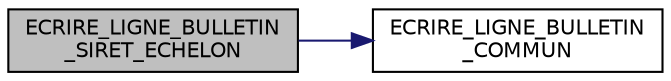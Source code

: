 digraph "ECRIRE_LIGNE_BULLETIN_SIRET_ECHELON"
{
 // INTERACTIVE_SVG=YES
  edge [fontname="Helvetica",fontsize="10",labelfontname="Helvetica",labelfontsize="10"];
  node [fontname="Helvetica",fontsize="10",shape=record];
  rankdir="LR";
  Node54 [label="ECRIRE_LIGNE_BULLETIN\l_SIRET_ECHELON",height=0.2,width=0.4,color="black", fillcolor="grey75", style="filled", fontcolor="black"];
  Node54 -> Node55 [color="midnightblue",fontsize="10",style="solid",fontname="Helvetica"];
  Node55 [label="ECRIRE_LIGNE_BULLETIN\l_COMMUN",height=0.2,width=0.4,color="black", fillcolor="white", style="filled",URL="$table_8cpp.html#a4c2fb8f5119259a3b8fd7e2867a554d2",tooltip="Ecrit une ligne de bulletin de paye pour un agent donné dans le fichier CSV Bulletins.paie  . "];
}
